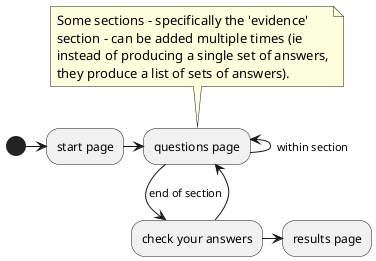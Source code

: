 @startuml

(*) -> "start page"
-> "questions page" as qq
note top
 Some sections – specifically the 'evidence'
 section – can be added multiple times (ie
 instead of producing a single set of answers,
 they produce a list of sets of answers).
endnote
-up-> [within section] qq
-down-> [end of section] "check your answers"
-> qq
"check your answers" -> "results page"


@enduml

